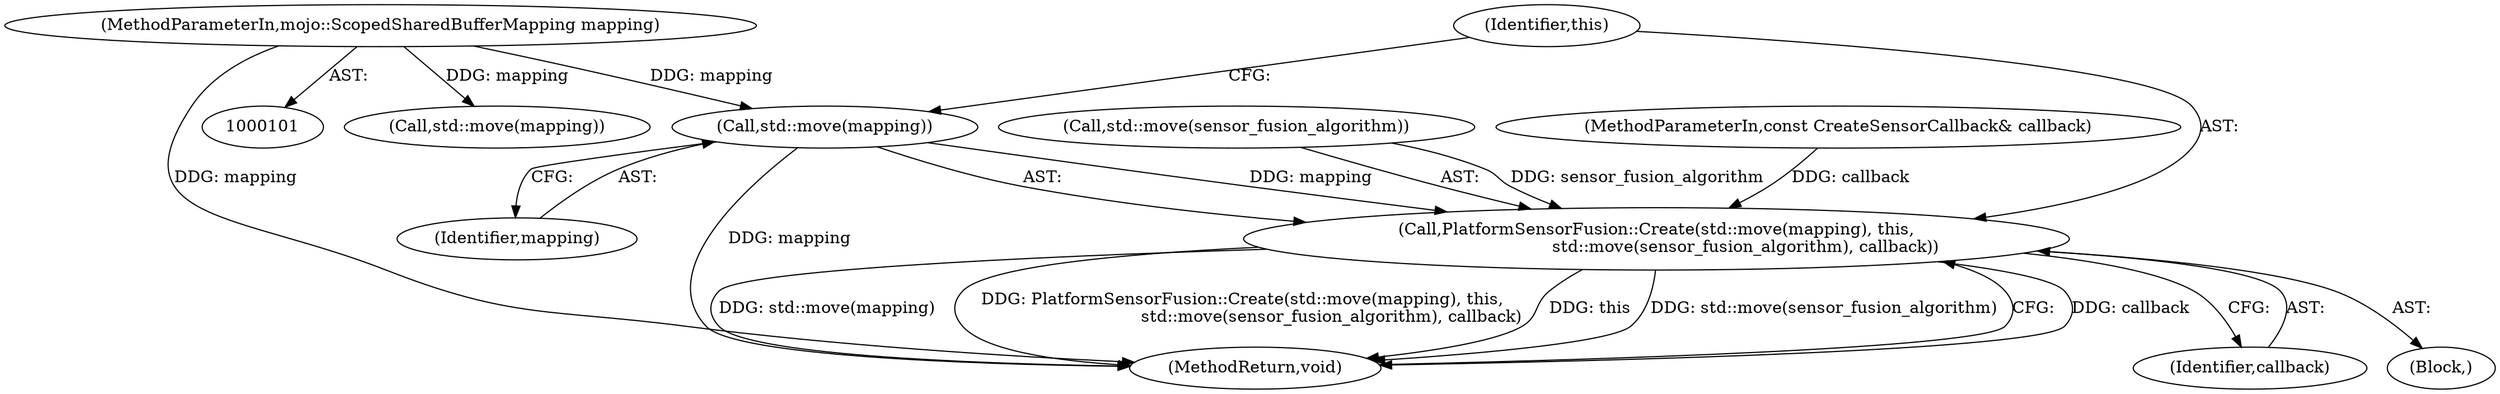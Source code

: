 digraph "1_Chrome_c0c8978849ac57e4ecd613ddc8ff7852a2054734_15@API" {
"1000134" [label="(Call,std::move(mapping))"];
"1000103" [label="(MethodParameterIn,mojo::ScopedSharedBufferMapping mapping)"];
"1000133" [label="(Call,PlatformSensorFusion::Create(std::move(mapping), this,\n                                  std::move(sensor_fusion_algorithm), callback))"];
"1000137" [label="(Call,std::move(sensor_fusion_algorithm))"];
"1000125" [label="(Call,std::move(mapping))"];
"1000132" [label="(Block,)"];
"1000135" [label="(Identifier,mapping)"];
"1000140" [label="(MethodReturn,void)"];
"1000133" [label="(Call,PlatformSensorFusion::Create(std::move(mapping), this,\n                                  std::move(sensor_fusion_algorithm), callback))"];
"1000104" [label="(MethodParameterIn,const CreateSensorCallback& callback)"];
"1000136" [label="(Identifier,this)"];
"1000103" [label="(MethodParameterIn,mojo::ScopedSharedBufferMapping mapping)"];
"1000139" [label="(Identifier,callback)"];
"1000134" [label="(Call,std::move(mapping))"];
"1000134" -> "1000133"  [label="AST: "];
"1000134" -> "1000135"  [label="CFG: "];
"1000135" -> "1000134"  [label="AST: "];
"1000136" -> "1000134"  [label="CFG: "];
"1000134" -> "1000140"  [label="DDG: mapping"];
"1000134" -> "1000133"  [label="DDG: mapping"];
"1000103" -> "1000134"  [label="DDG: mapping"];
"1000103" -> "1000101"  [label="AST: "];
"1000103" -> "1000140"  [label="DDG: mapping"];
"1000103" -> "1000125"  [label="DDG: mapping"];
"1000133" -> "1000132"  [label="AST: "];
"1000133" -> "1000139"  [label="CFG: "];
"1000136" -> "1000133"  [label="AST: "];
"1000137" -> "1000133"  [label="AST: "];
"1000139" -> "1000133"  [label="AST: "];
"1000140" -> "1000133"  [label="CFG: "];
"1000133" -> "1000140"  [label="DDG: callback"];
"1000133" -> "1000140"  [label="DDG: std::move(mapping)"];
"1000133" -> "1000140"  [label="DDG: PlatformSensorFusion::Create(std::move(mapping), this,\n                                  std::move(sensor_fusion_algorithm), callback)"];
"1000133" -> "1000140"  [label="DDG: this"];
"1000133" -> "1000140"  [label="DDG: std::move(sensor_fusion_algorithm)"];
"1000137" -> "1000133"  [label="DDG: sensor_fusion_algorithm"];
"1000104" -> "1000133"  [label="DDG: callback"];
}
